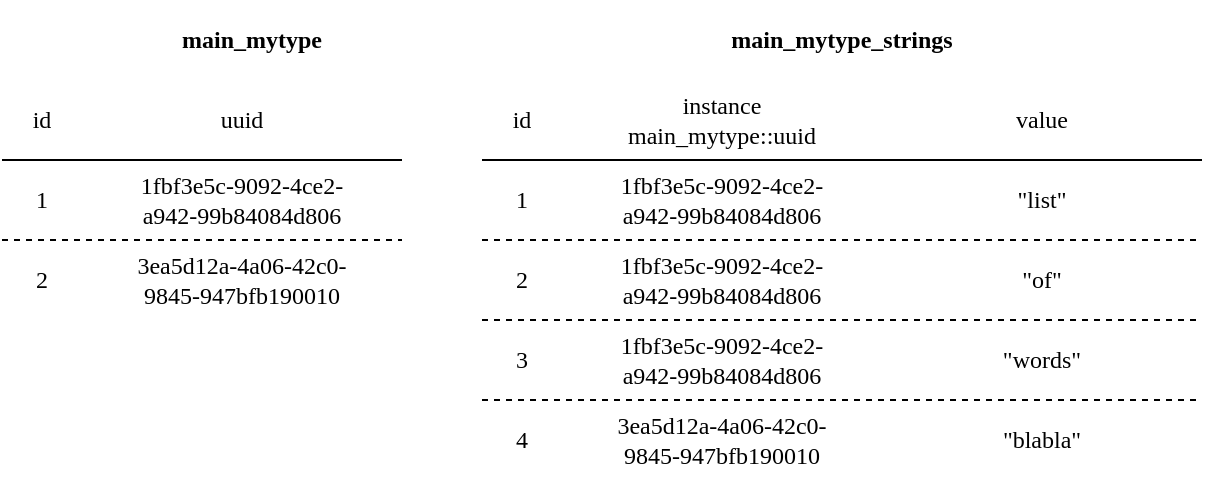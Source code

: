 <mxfile>
    <diagram id="ZlTVfNt9bWCOmSL6CBc7" name="Page-1">
        <mxGraphModel dx="829" dy="619" grid="1" gridSize="10" guides="1" tooltips="1" connect="1" arrows="1" fold="1" page="1" pageScale="1" pageWidth="850" pageHeight="1100" math="0" shadow="0">
            <root>
                <mxCell id="0"/>
                <mxCell id="1" parent="0"/>
                <mxCell id="2" value="id" style="rounded=0;whiteSpace=wrap;html=1;fontFamily=Lucida Console;fillColor=none;strokeColor=none;" parent="1" vertex="1">
                    <mxGeometry y="40" width="40" height="40" as="geometry"/>
                </mxCell>
                <mxCell id="3" value="uuid" style="rounded=0;whiteSpace=wrap;html=1;fontFamily=Lucida Console;fillColor=none;strokeColor=none;" parent="1" vertex="1">
                    <mxGeometry x="40" y="40" width="160" height="40" as="geometry"/>
                </mxCell>
                <mxCell id="8" value="1fbf3e5c-9092-4ce2-&lt;br&gt;a942-99b84084d806" style="rounded=0;whiteSpace=wrap;html=1;fontFamily=Lucida Console;fillColor=none;strokeColor=none;" parent="1" vertex="1">
                    <mxGeometry x="40" y="80" width="160" height="40" as="geometry"/>
                </mxCell>
                <mxCell id="10" value="1" style="rounded=0;whiteSpace=wrap;html=1;fontFamily=Lucida Console;fillColor=none;strokeColor=none;" parent="1" vertex="1">
                    <mxGeometry y="80" width="40" height="40" as="geometry"/>
                </mxCell>
                <mxCell id="11" value="2" style="rounded=0;whiteSpace=wrap;html=1;fontFamily=Lucida Console;fillColor=none;strokeColor=none;" parent="1" vertex="1">
                    <mxGeometry y="120" width="40" height="40" as="geometry"/>
                </mxCell>
                <mxCell id="12" value="3ea5d12a-4a06-42c0-&lt;br&gt;9845-947bfb190010" style="rounded=0;whiteSpace=wrap;html=1;fontFamily=Lucida Console;fillColor=none;strokeColor=none;" parent="1" vertex="1">
                    <mxGeometry x="40" y="120" width="160" height="40" as="geometry"/>
                </mxCell>
                <mxCell id="31" value="" style="endArrow=none;dashed=1;html=1;fontFamily=Lucida Console;" parent="1" edge="1">
                    <mxGeometry width="50" height="50" relative="1" as="geometry">
                        <mxPoint y="120" as="sourcePoint"/>
                        <mxPoint x="200" y="120" as="targetPoint"/>
                    </mxGeometry>
                </mxCell>
                <mxCell id="34" value="" style="endArrow=none;html=1;fontFamily=Lucida Console;" parent="1" edge="1">
                    <mxGeometry width="50" height="50" relative="1" as="geometry">
                        <mxPoint y="80" as="sourcePoint"/>
                        <mxPoint x="200" y="80" as="targetPoint"/>
                    </mxGeometry>
                </mxCell>
                <mxCell id="36" value="main_mytype" style="rounded=0;whiteSpace=wrap;html=1;fontFamily=Lucida Console;fillColor=none;strokeColor=none;align=center;fontStyle=1" parent="1" vertex="1">
                    <mxGeometry width="250" height="40" as="geometry"/>
                </mxCell>
                <mxCell id="5" value="id" style="rounded=0;whiteSpace=wrap;html=1;fontFamily=Lucida Console;fillColor=none;strokeColor=none;" parent="1" vertex="1">
                    <mxGeometry x="240" y="40" width="40" height="40" as="geometry"/>
                </mxCell>
                <mxCell id="6" value="instance&lt;br style=&quot;border-color: var(--border-color);&quot;&gt;main_mytype::uuid" style="rounded=0;whiteSpace=wrap;html=1;fontFamily=Lucida Console;fillColor=none;strokeColor=none;" parent="1" vertex="1">
                    <mxGeometry x="280" y="40" width="160" height="40" as="geometry"/>
                </mxCell>
                <mxCell id="7" value="value" style="rounded=0;whiteSpace=wrap;html=1;fontFamily=Lucida Console;fillColor=none;strokeColor=none;" parent="1" vertex="1">
                    <mxGeometry x="440" y="40" width="160" height="40" as="geometry"/>
                </mxCell>
                <mxCell id="9" value="1fbf3e5c-9092-4ce2-&lt;br&gt;a942-99b84084d806" style="rounded=0;whiteSpace=wrap;html=1;fontFamily=Lucida Console;fillColor=none;strokeColor=none;" parent="1" vertex="1">
                    <mxGeometry x="280" y="80" width="160" height="40" as="geometry"/>
                </mxCell>
                <mxCell id="15" value="1" style="rounded=0;whiteSpace=wrap;html=1;fontFamily=Lucida Console;fillColor=none;strokeColor=none;" parent="1" vertex="1">
                    <mxGeometry x="240" y="80" width="40" height="40" as="geometry"/>
                </mxCell>
                <mxCell id="16" value="2" style="rounded=0;whiteSpace=wrap;html=1;fontFamily=Lucida Console;fillColor=none;strokeColor=none;" parent="1" vertex="1">
                    <mxGeometry x="240" y="120" width="40" height="40" as="geometry"/>
                </mxCell>
                <mxCell id="17" value="3" style="rounded=0;whiteSpace=wrap;html=1;fontFamily=Lucida Console;fillColor=none;strokeColor=none;" parent="1" vertex="1">
                    <mxGeometry x="240" y="160" width="40" height="40" as="geometry"/>
                </mxCell>
                <mxCell id="19" value="4" style="rounded=0;whiteSpace=wrap;html=1;fontFamily=Lucida Console;fillColor=none;strokeColor=none;" parent="1" vertex="1">
                    <mxGeometry x="240" y="200" width="40" height="40" as="geometry"/>
                </mxCell>
                <mxCell id="20" value="1fbf3e5c-9092-4ce2-&lt;br&gt;a942-99b84084d806" style="rounded=0;whiteSpace=wrap;html=1;fontFamily=Lucida Console;fillColor=none;strokeColor=none;" parent="1" vertex="1">
                    <mxGeometry x="280" y="120" width="160" height="40" as="geometry"/>
                </mxCell>
                <mxCell id="21" value="1fbf3e5c-9092-4ce2-&lt;br&gt;a942-99b84084d806" style="rounded=0;whiteSpace=wrap;html=1;fontFamily=Lucida Console;fillColor=none;strokeColor=none;" parent="1" vertex="1">
                    <mxGeometry x="280" y="160" width="160" height="40" as="geometry"/>
                </mxCell>
                <mxCell id="22" value="3ea5d12a-4a06-42c0-&lt;br&gt;9845-947bfb190010" style="rounded=0;whiteSpace=wrap;html=1;fontFamily=Lucida Console;fillColor=none;strokeColor=none;" parent="1" vertex="1">
                    <mxGeometry x="280" y="200" width="160" height="40" as="geometry"/>
                </mxCell>
                <mxCell id="23" value="&quot;list&quot;" style="rounded=0;whiteSpace=wrap;html=1;fontFamily=Lucida Console;fillColor=none;strokeColor=none;" parent="1" vertex="1">
                    <mxGeometry x="440" y="80" width="160" height="40" as="geometry"/>
                </mxCell>
                <mxCell id="24" value="&quot;of&quot;" style="rounded=0;whiteSpace=wrap;html=1;fontFamily=Lucida Console;fillColor=none;strokeColor=none;" parent="1" vertex="1">
                    <mxGeometry x="440" y="120" width="160" height="40" as="geometry"/>
                </mxCell>
                <mxCell id="25" value="&quot;words&quot;" style="rounded=0;whiteSpace=wrap;html=1;fontFamily=Lucida Console;fillColor=none;strokeColor=none;" parent="1" vertex="1">
                    <mxGeometry x="440" y="160" width="160" height="40" as="geometry"/>
                </mxCell>
                <mxCell id="26" value="&quot;blabla&quot;" style="rounded=0;whiteSpace=wrap;html=1;fontFamily=Lucida Console;fillColor=none;strokeColor=none;" parent="1" vertex="1">
                    <mxGeometry x="440" y="200" width="160" height="40" as="geometry"/>
                </mxCell>
                <mxCell id="30" value="" style="endArrow=none;dashed=1;html=1;fontFamily=Lucida Console;" parent="1" edge="1">
                    <mxGeometry width="50" height="50" relative="1" as="geometry">
                        <mxPoint x="240" y="200" as="sourcePoint"/>
                        <mxPoint x="600" y="200" as="targetPoint"/>
                    </mxGeometry>
                </mxCell>
                <mxCell id="32" value="" style="endArrow=none;dashed=1;html=1;fontFamily=Lucida Console;" parent="1" edge="1">
                    <mxGeometry width="50" height="50" relative="1" as="geometry">
                        <mxPoint x="240" y="120" as="sourcePoint"/>
                        <mxPoint x="600" y="120" as="targetPoint"/>
                    </mxGeometry>
                </mxCell>
                <mxCell id="33" value="" style="endArrow=none;dashed=1;html=1;fontFamily=Lucida Console;" parent="1" edge="1">
                    <mxGeometry width="50" height="50" relative="1" as="geometry">
                        <mxPoint x="240" y="160" as="sourcePoint"/>
                        <mxPoint x="600" y="160" as="targetPoint"/>
                    </mxGeometry>
                </mxCell>
                <mxCell id="35" value="" style="endArrow=none;html=1;fontFamily=Lucida Console;" parent="1" edge="1">
                    <mxGeometry width="50" height="50" relative="1" as="geometry">
                        <mxPoint x="240" y="80" as="sourcePoint"/>
                        <mxPoint x="600" y="80" as="targetPoint"/>
                    </mxGeometry>
                </mxCell>
                <mxCell id="37" value="main_mytype_strings" style="rounded=0;whiteSpace=wrap;html=1;fontFamily=Lucida Console;fillColor=none;strokeColor=none;align=center;fontStyle=1" parent="1" vertex="1">
                    <mxGeometry x="240" width="360" height="40" as="geometry"/>
                </mxCell>
            </root>
        </mxGraphModel>
    </diagram>
</mxfile>